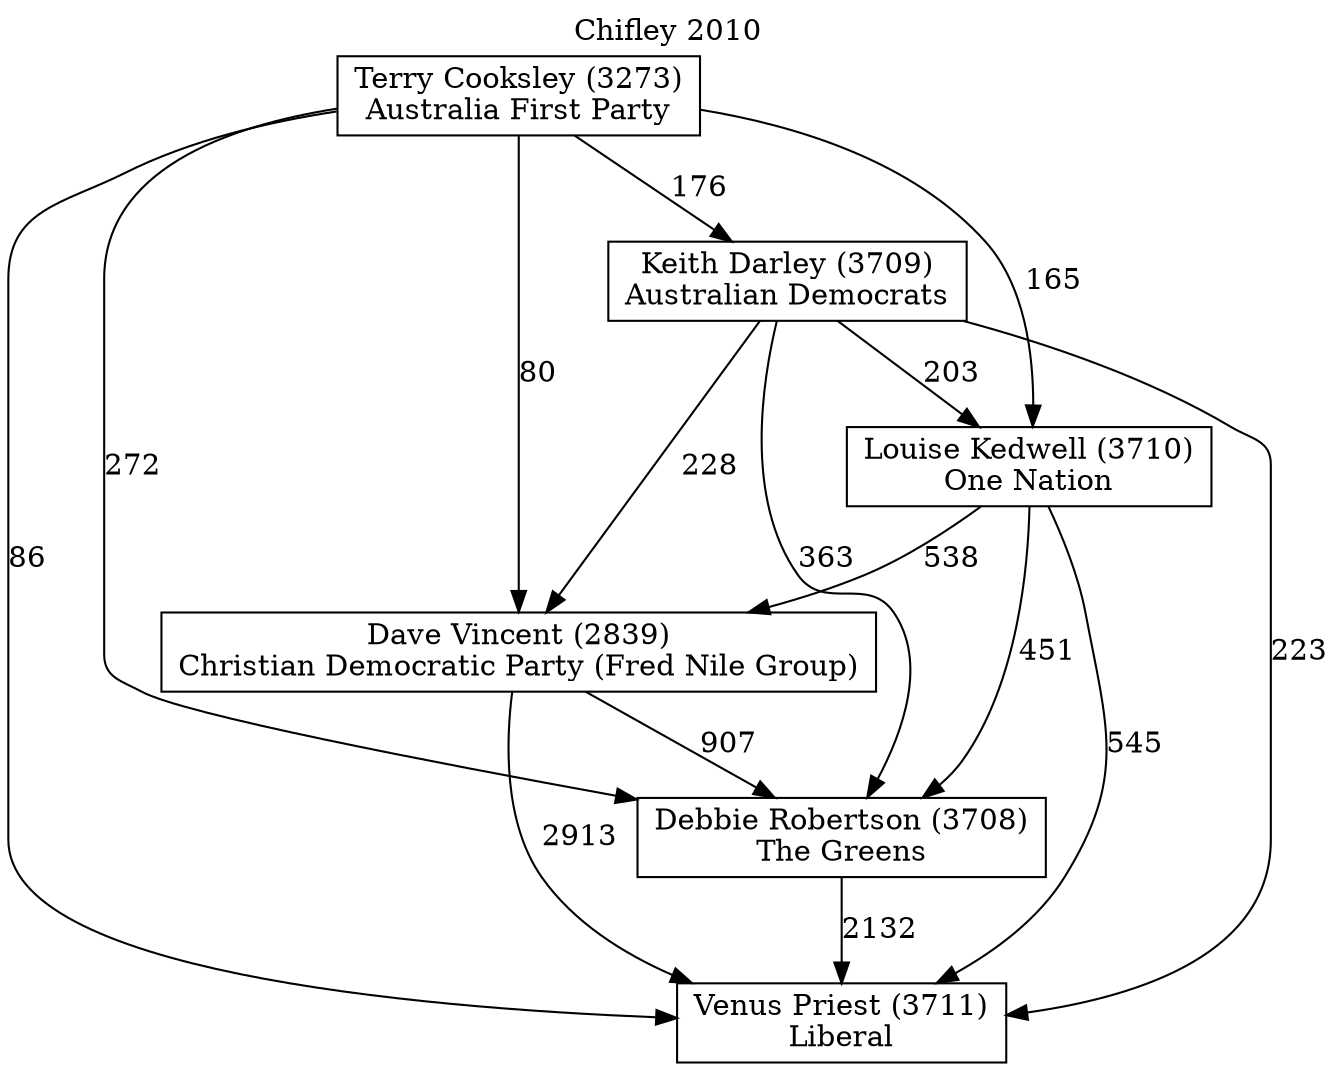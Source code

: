 // House preference flow
digraph "Venus Priest (3711)_Chifley_2010" {
	graph [label="Chifley 2010" labelloc=t mclimit=2]
	node [shape=box]
	"Venus Priest (3711)" [label="Venus Priest (3711)
Liberal"]
	"Debbie Robertson (3708)" [label="Debbie Robertson (3708)
The Greens"]
	"Dave Vincent (2839)" [label="Dave Vincent (2839)
Christian Democratic Party (Fred Nile Group)"]
	"Louise Kedwell (3710)" [label="Louise Kedwell (3710)
One Nation"]
	"Keith Darley (3709)" [label="Keith Darley (3709)
Australian Democrats"]
	"Terry Cooksley (3273)" [label="Terry Cooksley (3273)
Australia First Party"]
	"Debbie Robertson (3708)" -> "Venus Priest (3711)" [label=2132]
	"Dave Vincent (2839)" -> "Debbie Robertson (3708)" [label=907]
	"Louise Kedwell (3710)" -> "Dave Vincent (2839)" [label=538]
	"Keith Darley (3709)" -> "Louise Kedwell (3710)" [label=203]
	"Terry Cooksley (3273)" -> "Keith Darley (3709)" [label=176]
	"Dave Vincent (2839)" -> "Venus Priest (3711)" [label=2913]
	"Louise Kedwell (3710)" -> "Venus Priest (3711)" [label=545]
	"Keith Darley (3709)" -> "Venus Priest (3711)" [label=223]
	"Terry Cooksley (3273)" -> "Venus Priest (3711)" [label=86]
	"Terry Cooksley (3273)" -> "Louise Kedwell (3710)" [label=165]
	"Keith Darley (3709)" -> "Dave Vincent (2839)" [label=228]
	"Terry Cooksley (3273)" -> "Dave Vincent (2839)" [label=80]
	"Louise Kedwell (3710)" -> "Debbie Robertson (3708)" [label=451]
	"Keith Darley (3709)" -> "Debbie Robertson (3708)" [label=363]
	"Terry Cooksley (3273)" -> "Debbie Robertson (3708)" [label=272]
}
